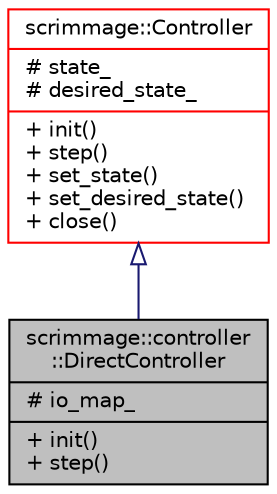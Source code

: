 digraph "scrimmage::controller::DirectController"
{
 // LATEX_PDF_SIZE
  edge [fontname="Helvetica",fontsize="10",labelfontname="Helvetica",labelfontsize="10"];
  node [fontname="Helvetica",fontsize="10",shape=record];
  Node1 [label="{scrimmage::controller\l::DirectController\n|# io_map_\l|+ init()\l+ step()\l}",height=0.2,width=0.4,color="black", fillcolor="grey75", style="filled", fontcolor="black",tooltip=" "];
  Node2 -> Node1 [dir="back",color="midnightblue",fontsize="10",style="solid",arrowtail="onormal",fontname="Helvetica"];
  Node2 [label="{scrimmage::Controller\n|# state_\l# desired_state_\l|+ init()\l+ step()\l+ set_state()\l+ set_desired_state()\l+ close()\l}",height=0.2,width=0.4,color="red", fillcolor="white", style="filled",URL="$classscrimmage_1_1Controller.html",tooltip=" "];
}
